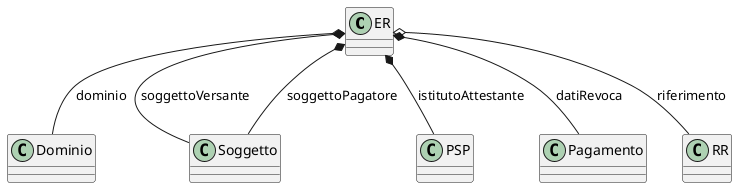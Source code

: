 @startuml


class ER{
}

class Dominio{
 
}

class Soggetto {

}
class PSP {
}


class Pagamento {
}

ER o-- RR : riferimento
ER *-- Soggetto : soggettoVersante 
ER *-- Soggetto : soggettoPagatore
ER *-- Dominio : dominio
ER *-- PSP : istitutoAttestante
ER *-- Pagamento : datiRevoca

@enduml